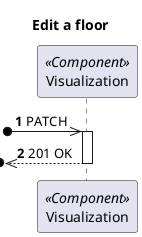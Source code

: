@startuml
'https://plantuml.com/sequence-diagram

autonumber
skinparam packageStyle rect

title Edit a floor

participant "Visualization" as MD <<Component>>

?o->> MD : PATCH

activate MD
?o<<--- MD : 201 OK
deactivate MD
@enduml
